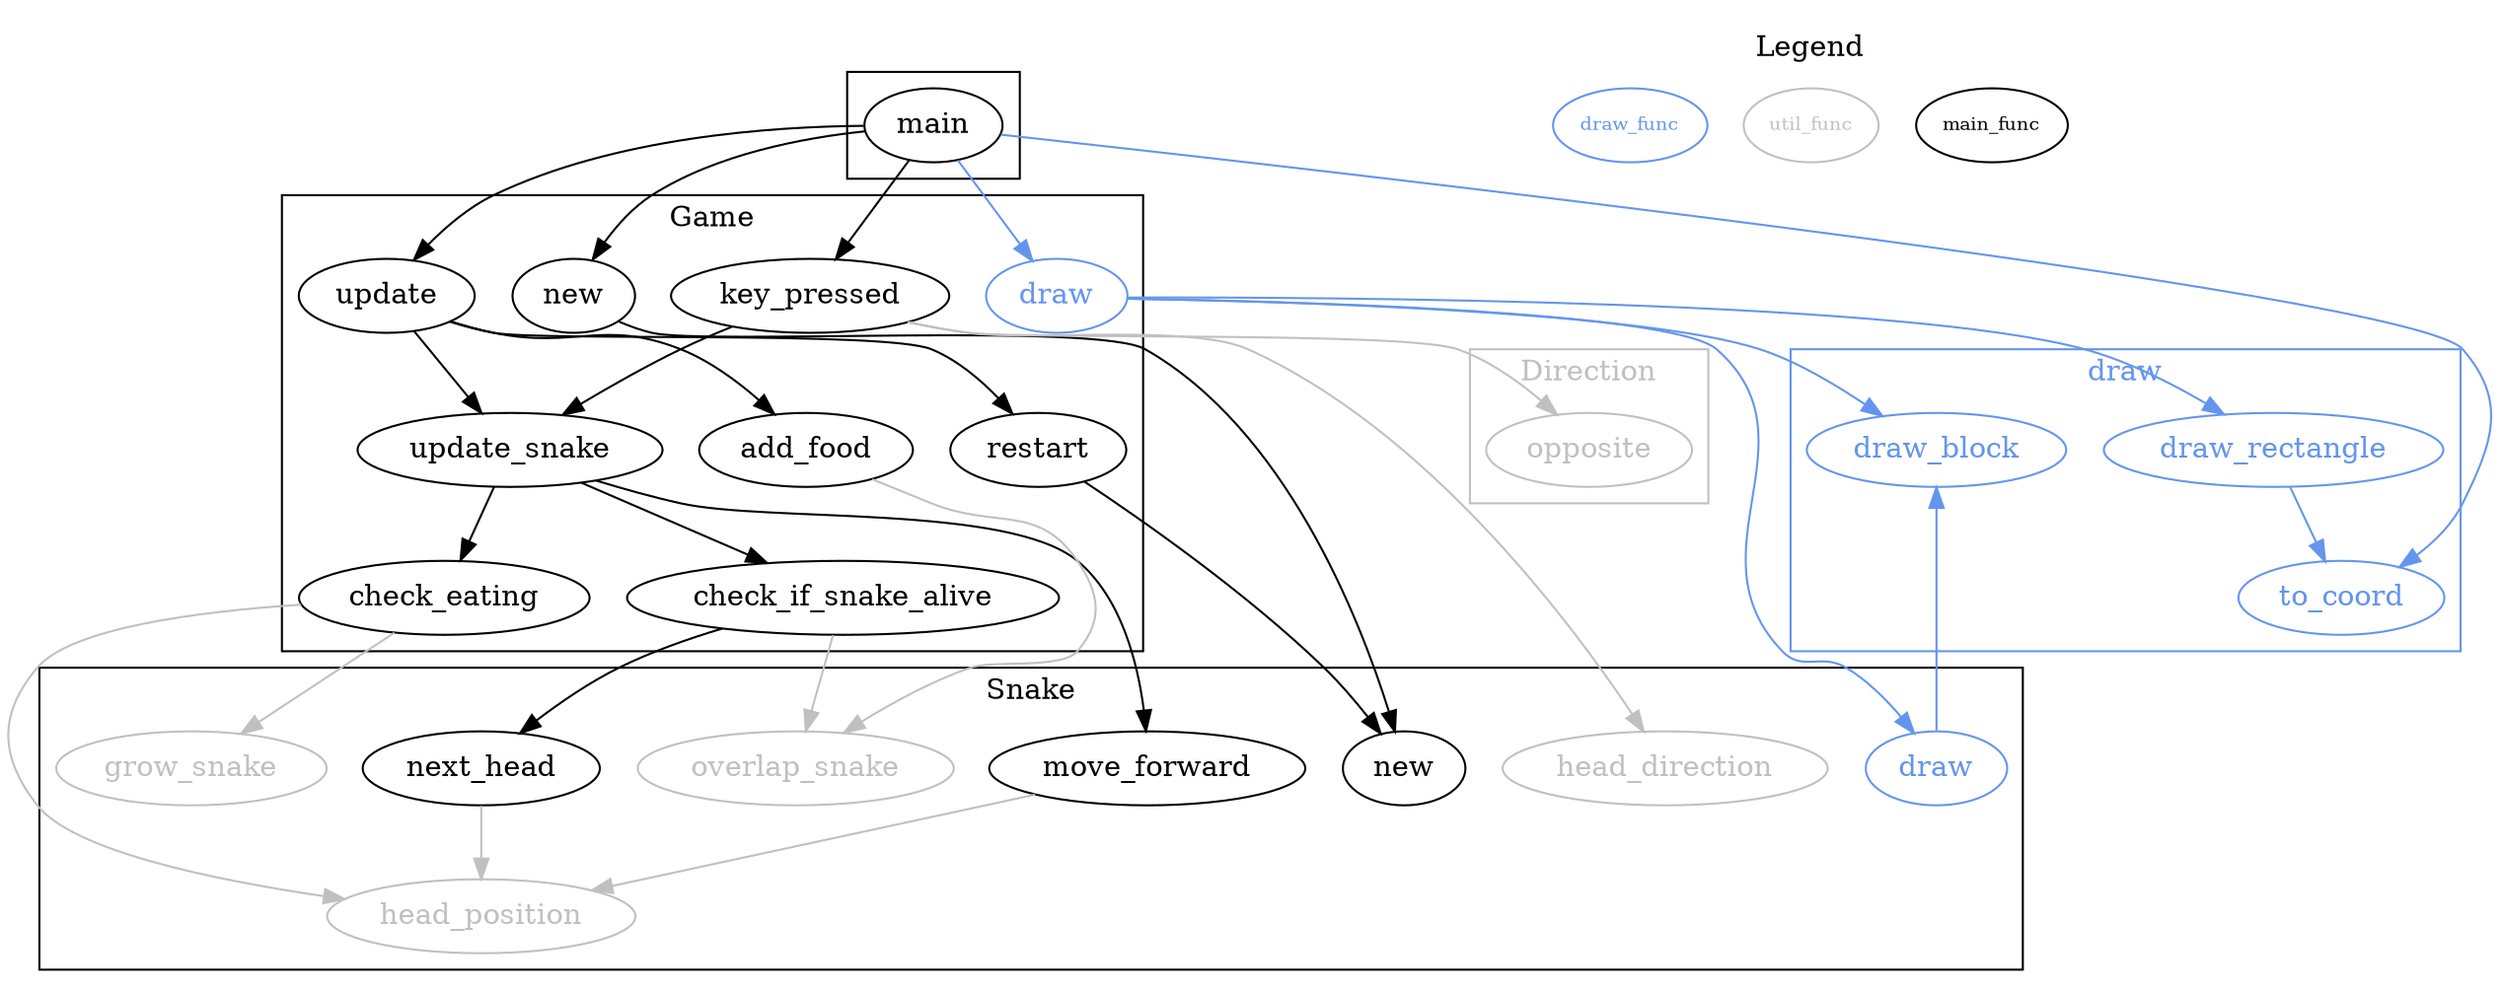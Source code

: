 digraph {

graph [compound=true]



subgraph cluster_draw {
label=draw
color=cornflowerblue
fontcolor=cornflowerblue
to_coord [color=cornflowerblue fontcolor=cornflowerblue]
draw_block [color=cornflowerblue fontcolor=cornflowerblue]
draw_rectangle [color=cornflowerblue fontcolor=cornflowerblue]
draw_rectangle -> to_coord [color=cornflowerblue]
}


subgraph cluster_direction {
label = Direction
color=grey
fontcolor=grey
opposite [color=grey fontcolor=grey]
}

subgraph cluster_snake {
label = Snake
Snake_new [label=new]
Snake_draw [label = draw color=cornflowerblue fontcolor=cornflowerblue]
Snake_draw -> {draw_block} [color=cornflowerblue]
head_position
move_forward -> {head_position} [color=grey fontcolor=grey]
head_direction [fontcolor=grey color=grey]
head_position [color=grey fontcolor=grey]
next_head -> {head_position} [color=grey]
grow_snake [color=grey fontcolor=grey]
overlap_snake [color=grey fontcolor=grey]
}

subgraph cluster_game {
label = Game
Game_new [label=new]
Game_new -> {Snake_new}
key_pressed -> {head_direction, opposite} [color=grey]
key_pressed -> {update_snake}
Game_draw [label = draw color=cornflowerblue fontcolor=cornflowerblue]
Game_draw -> {Snake_draw, draw_block, draw_rectangle} [color=cornflowerblue]
update -> {restart, add_food, update_snake}
restart -> {Snake_new}
check_eating -> {head_position, grow_snake} [color=grey]
check_if_snake_alive -> {next_head}
check_if_snake_alive -> {overlap_snake} [color=grey]
add_food -> {overlap_snake} [color=grey]
update_snake -> {check_if_snake_alive, move_forward, check_eating}
}

subgraph cluster_main {
main -> { key_pressed, update, Game_new }
main -> {to_coord } [color=cornflowerblue weight=2]
main -> {Game_draw } [color=cornflowerblue]
}


subgraph cluster_legend {
label=Legend
node [fontsize=9]
color=none
main_func
util_func [color=grey fontcolor=grey]
draw_func [color=cornflowerblue fontcolor=cornflowerblue]
}

draw_block -> Game_draw [weight=1 style=invis]

}